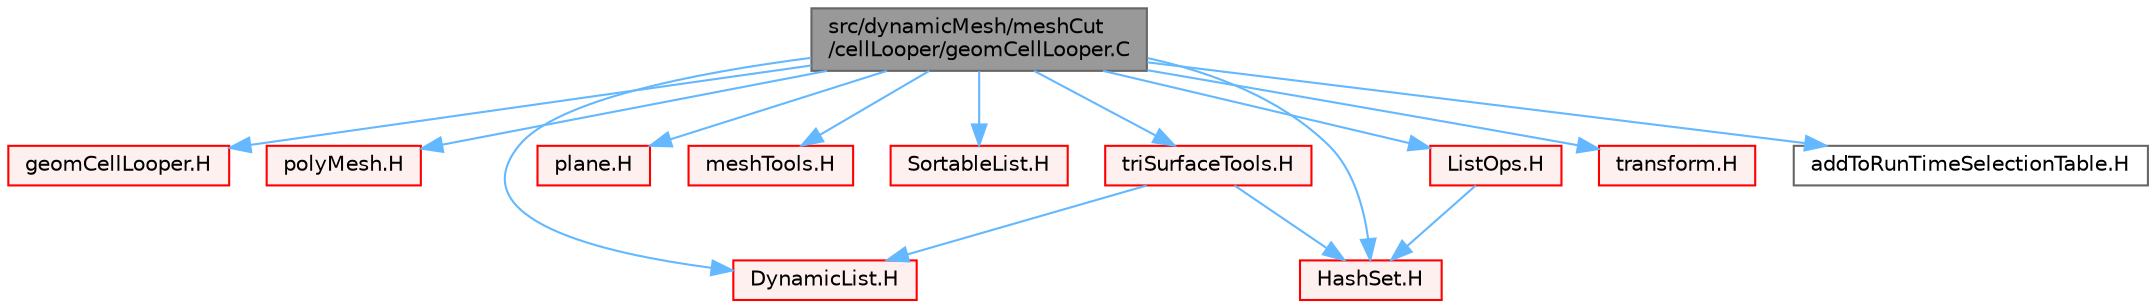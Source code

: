 digraph "src/dynamicMesh/meshCut/cellLooper/geomCellLooper.C"
{
 // LATEX_PDF_SIZE
  bgcolor="transparent";
  edge [fontname=Helvetica,fontsize=10,labelfontname=Helvetica,labelfontsize=10];
  node [fontname=Helvetica,fontsize=10,shape=box,height=0.2,width=0.4];
  Node1 [id="Node000001",label="src/dynamicMesh/meshCut\l/cellLooper/geomCellLooper.C",height=0.2,width=0.4,color="gray40", fillcolor="grey60", style="filled", fontcolor="black",tooltip=" "];
  Node1 -> Node2 [id="edge1_Node000001_Node000002",color="steelblue1",style="solid",tooltip=" "];
  Node2 [id="Node000002",label="geomCellLooper.H",height=0.2,width=0.4,color="red", fillcolor="#FFF0F0", style="filled",URL="$geomCellLooper_8H.html",tooltip=" "];
  Node1 -> Node28 [id="edge2_Node000001_Node000028",color="steelblue1",style="solid",tooltip=" "];
  Node28 [id="Node000028",label="polyMesh.H",height=0.2,width=0.4,color="red", fillcolor="#FFF0F0", style="filled",URL="$polyMesh_8H.html",tooltip=" "];
  Node1 -> Node156 [id="edge3_Node000001_Node000156",color="steelblue1",style="solid",tooltip=" "];
  Node156 [id="Node000156",label="DynamicList.H",height=0.2,width=0.4,color="red", fillcolor="#FFF0F0", style="filled",URL="$DynamicList_8H.html",tooltip=" "];
  Node1 -> Node282 [id="edge4_Node000001_Node000282",color="steelblue1",style="solid",tooltip=" "];
  Node282 [id="Node000282",label="plane.H",height=0.2,width=0.4,color="red", fillcolor="#FFF0F0", style="filled",URL="$plane_8H.html",tooltip=" "];
  Node1 -> Node284 [id="edge5_Node000001_Node000284",color="steelblue1",style="solid",tooltip=" "];
  Node284 [id="Node000284",label="meshTools.H",height=0.2,width=0.4,color="red", fillcolor="#FFF0F0", style="filled",URL="$meshTools_8H.html",tooltip=" "];
  Node1 -> Node285 [id="edge6_Node000001_Node000285",color="steelblue1",style="solid",tooltip=" "];
  Node285 [id="Node000285",label="SortableList.H",height=0.2,width=0.4,color="red", fillcolor="#FFF0F0", style="filled",URL="$SortableList_8H.html",tooltip=" "];
  Node1 -> Node286 [id="edge7_Node000001_Node000286",color="steelblue1",style="solid",tooltip=" "];
  Node286 [id="Node000286",label="triSurfaceTools.H",height=0.2,width=0.4,color="red", fillcolor="#FFF0F0", style="filled",URL="$triSurfaceTools_8H.html",tooltip=" "];
  Node286 -> Node156 [id="edge8_Node000286_Node000156",color="steelblue1",style="solid",tooltip=" "];
  Node286 -> Node89 [id="edge9_Node000286_Node000089",color="steelblue1",style="solid",tooltip=" "];
  Node89 [id="Node000089",label="HashSet.H",height=0.2,width=0.4,color="red", fillcolor="#FFF0F0", style="filled",URL="$HashSet_8H.html",tooltip=" "];
  Node1 -> Node89 [id="edge10_Node000001_Node000089",color="steelblue1",style="solid",tooltip=" "];
  Node1 -> Node189 [id="edge11_Node000001_Node000189",color="steelblue1",style="solid",tooltip=" "];
  Node189 [id="Node000189",label="ListOps.H",height=0.2,width=0.4,color="red", fillcolor="#FFF0F0", style="filled",URL="$ListOps_8H.html",tooltip="Various functions to operate on Lists."];
  Node189 -> Node89 [id="edge12_Node000189_Node000089",color="steelblue1",style="solid",tooltip=" "];
  Node1 -> Node302 [id="edge13_Node000001_Node000302",color="steelblue1",style="solid",tooltip=" "];
  Node302 [id="Node000302",label="transform.H",height=0.2,width=0.4,color="red", fillcolor="#FFF0F0", style="filled",URL="$transform_8H.html",tooltip="3D tensor transformation operations."];
  Node1 -> Node303 [id="edge14_Node000001_Node000303",color="steelblue1",style="solid",tooltip=" "];
  Node303 [id="Node000303",label="addToRunTimeSelectionTable.H",height=0.2,width=0.4,color="grey40", fillcolor="white", style="filled",URL="$addToRunTimeSelectionTable_8H.html",tooltip="Macros for easy insertion into run-time selection tables."];
}
